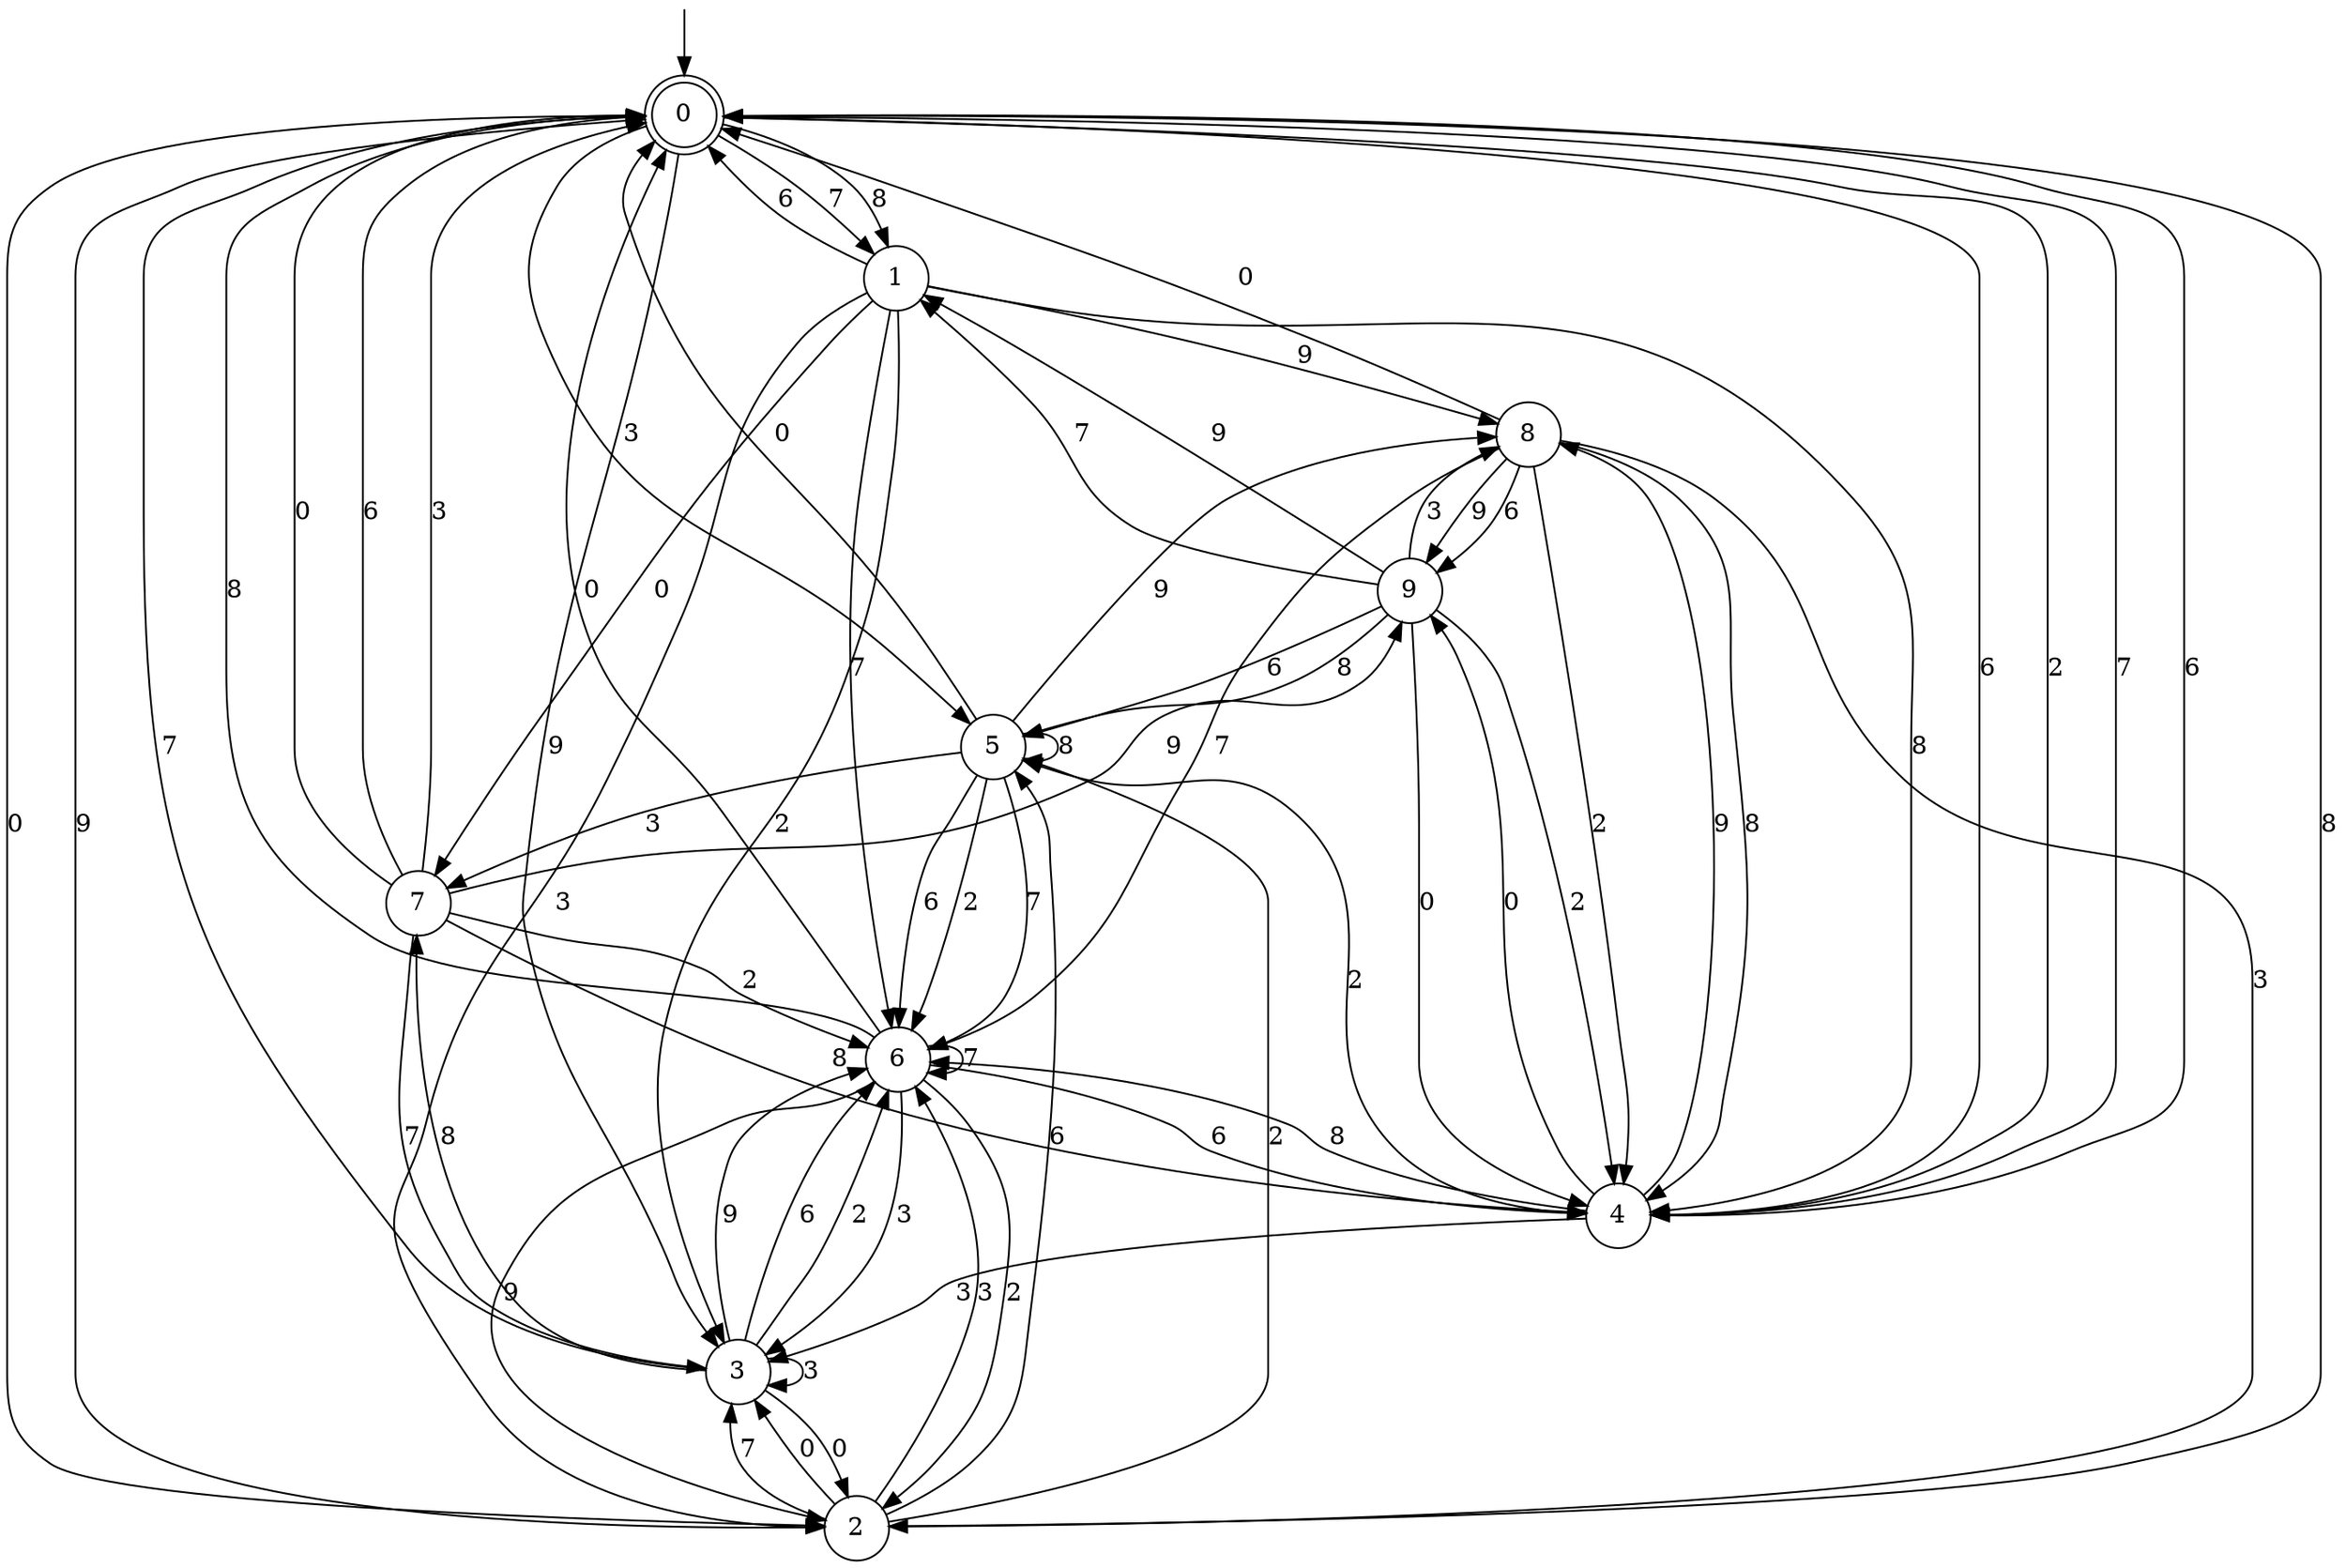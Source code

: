 digraph g {

	s0 [shape="doublecircle" label="0"];
	s1 [shape="circle" label="1"];
	s2 [shape="circle" label="2"];
	s3 [shape="circle" label="3"];
	s4 [shape="circle" label="4"];
	s5 [shape="circle" label="5"];
	s6 [shape="circle" label="6"];
	s7 [shape="circle" label="7"];
	s8 [shape="circle" label="8"];
	s9 [shape="circle" label="9"];
	s0 -> s1 [label="7"];
	s0 -> s2 [label="0"];
	s0 -> s3 [label="9"];
	s0 -> s4 [label="6"];
	s0 -> s4 [label="2"];
	s0 -> s5 [label="3"];
	s0 -> s1 [label="8"];
	s1 -> s6 [label="7"];
	s1 -> s7 [label="0"];
	s1 -> s8 [label="9"];
	s1 -> s0 [label="6"];
	s1 -> s3 [label="2"];
	s1 -> s2 [label="3"];
	s1 -> s4 [label="8"];
	s2 -> s3 [label="7"];
	s2 -> s3 [label="0"];
	s2 -> s0 [label="9"];
	s2 -> s5 [label="6"];
	s2 -> s5 [label="2"];
	s2 -> s6 [label="3"];
	s2 -> s0 [label="8"];
	s3 -> s0 [label="7"];
	s3 -> s2 [label="0"];
	s3 -> s6 [label="9"];
	s3 -> s6 [label="6"];
	s3 -> s6 [label="2"];
	s3 -> s3 [label="3"];
	s3 -> s7 [label="8"];
	s4 -> s0 [label="7"];
	s4 -> s9 [label="0"];
	s4 -> s8 [label="9"];
	s4 -> s0 [label="6"];
	s4 -> s5 [label="2"];
	s4 -> s3 [label="3"];
	s4 -> s6 [label="8"];
	s5 -> s6 [label="7"];
	s5 -> s0 [label="0"];
	s5 -> s8 [label="9"];
	s5 -> s6 [label="6"];
	s5 -> s6 [label="2"];
	s5 -> s7 [label="3"];
	s5 -> s5 [label="8"];
	s6 -> s6 [label="7"];
	s6 -> s0 [label="0"];
	s6 -> s2 [label="9"];
	s6 -> s4 [label="6"];
	s6 -> s2 [label="2"];
	s6 -> s3 [label="3"];
	s6 -> s0 [label="8"];
	s7 -> s3 [label="7"];
	s7 -> s0 [label="0"];
	s7 -> s9 [label="9"];
	s7 -> s0 [label="6"];
	s7 -> s6 [label="2"];
	s7 -> s0 [label="3"];
	s7 -> s4 [label="8"];
	s8 -> s6 [label="7"];
	s8 -> s0 [label="0"];
	s8 -> s9 [label="9"];
	s8 -> s9 [label="6"];
	s8 -> s4 [label="2"];
	s8 -> s2 [label="3"];
	s8 -> s4 [label="8"];
	s9 -> s1 [label="7"];
	s9 -> s4 [label="0"];
	s9 -> s1 [label="9"];
	s9 -> s5 [label="6"];
	s9 -> s4 [label="2"];
	s9 -> s8 [label="3"];
	s9 -> s5 [label="8"];

__start0 [label="" shape="none" width="0" height="0"];
__start0 -> s0;

}

